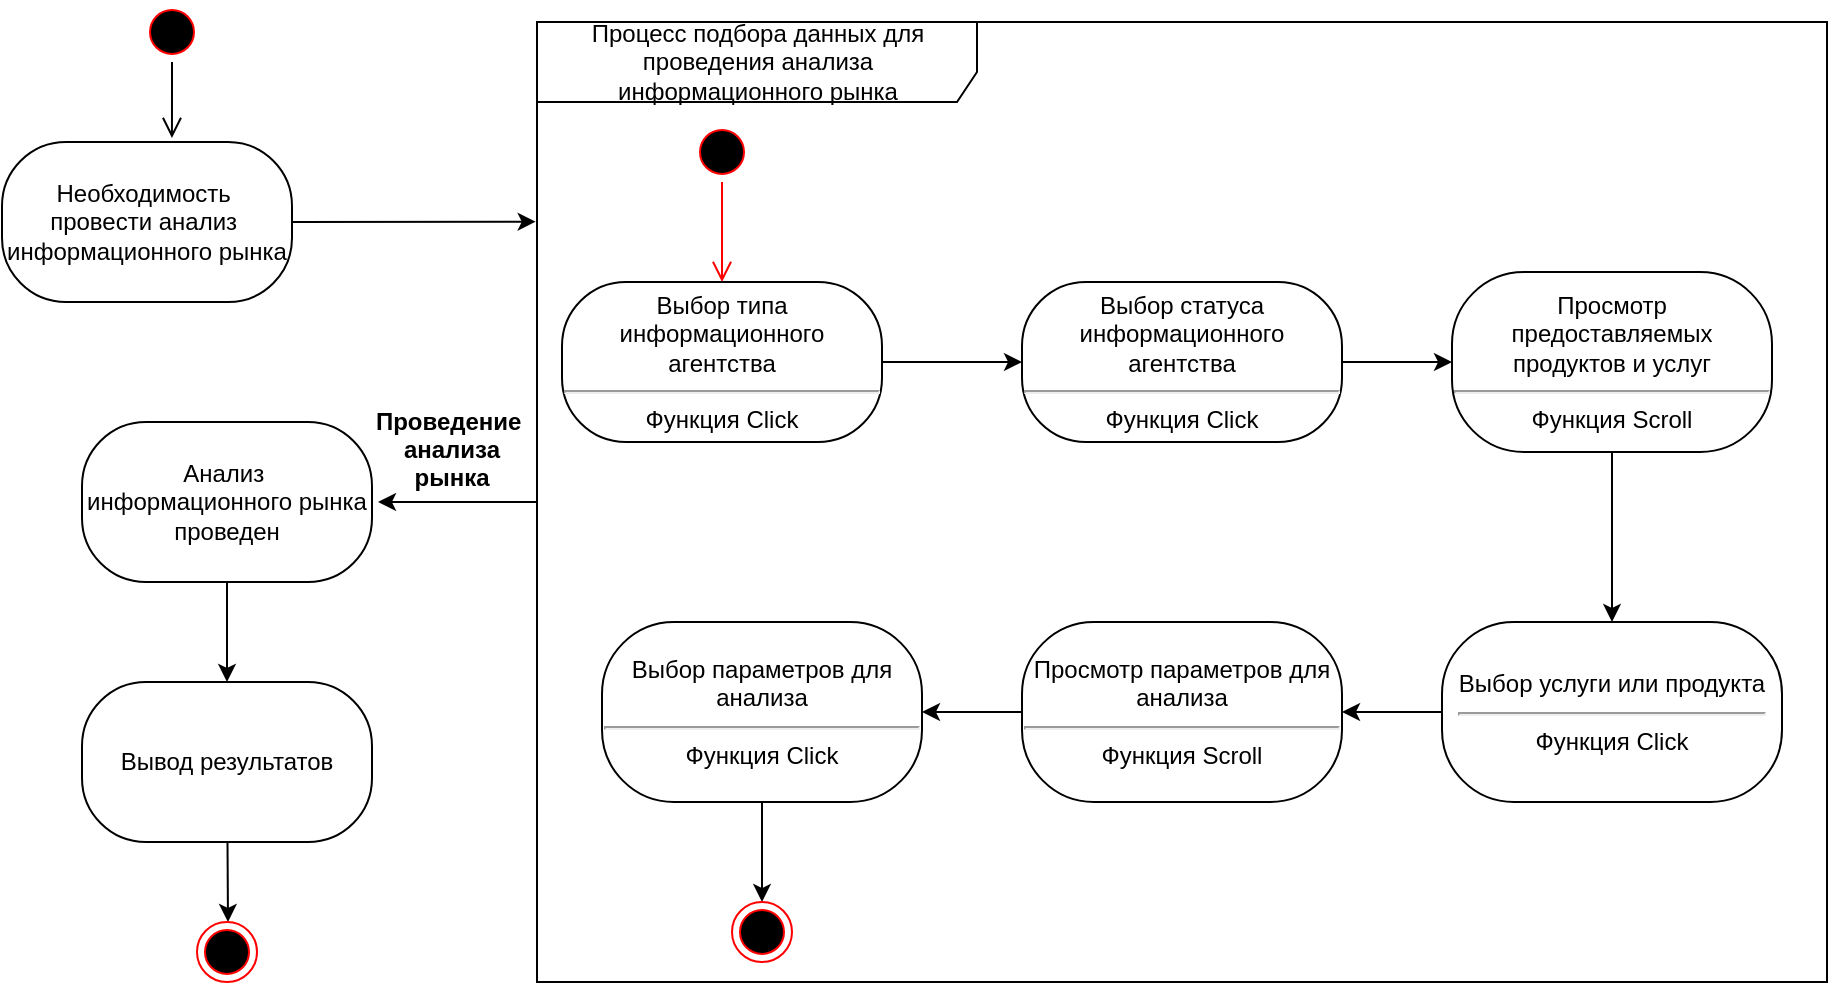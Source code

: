 <mxfile version="12.9.2" type="device"><diagram id="_TOP_9fS6Wq93GZXEWLG" name="Page-1"><mxGraphModel dx="1382" dy="764" grid="1" gridSize="10" guides="1" tooltips="1" connect="1" arrows="1" fold="1" page="1" pageScale="1" pageWidth="827" pageHeight="1169" math="0" shadow="0"><root><mxCell id="0"/><mxCell id="1" parent="0"/><mxCell id="hkrWB8SNJkgZhapfj2Un-1" value="" style="ellipse;html=1;shape=startState;fillColor=#000000;strokeColor=#ff0000;" vertex="1" parent="1"><mxGeometry x="160" y="360" width="30" height="30" as="geometry"/></mxCell><mxCell id="hkrWB8SNJkgZhapfj2Un-2" value="" style="edgeStyle=orthogonalEdgeStyle;html=1;verticalAlign=bottom;endArrow=open;endSize=8;entryX=0.586;entryY=-0.025;entryDx=0;entryDy=0;entryPerimeter=0;" edge="1" source="hkrWB8SNJkgZhapfj2Un-1" parent="1" target="hkrWB8SNJkgZhapfj2Un-9"><mxGeometry relative="1" as="geometry"><mxPoint x="175" y="530" as="targetPoint"/></mxGeometry></mxCell><mxCell id="hkrWB8SNJkgZhapfj2Un-50" value="" style="edgeStyle=none;rounded=0;orthogonalLoop=1;jettySize=auto;html=1;entryX=-0.001;entryY=0.208;entryDx=0;entryDy=0;entryPerimeter=0;" edge="1" parent="1" source="hkrWB8SNJkgZhapfj2Un-9" target="hkrWB8SNJkgZhapfj2Un-11"><mxGeometry relative="1" as="geometry"><mxPoint x="315" y="470" as="targetPoint"/></mxGeometry></mxCell><mxCell id="hkrWB8SNJkgZhapfj2Un-9" value="&lt;span style=&quot;white-space: nowrap&quot;&gt;Необходимость&amp;nbsp;&lt;/span&gt;&lt;br style=&quot;white-space: nowrap&quot;&gt;&lt;span style=&quot;white-space: nowrap&quot;&gt;провести анализ&amp;nbsp;&lt;br&gt;&lt;/span&gt;информационного рынка" style="rounded=1;whiteSpace=wrap;html=1;arcSize=40;" vertex="1" parent="1"><mxGeometry x="90" y="430" width="145" height="80" as="geometry"/></mxCell><mxCell id="hkrWB8SNJkgZhapfj2Un-48" value="" style="edgeStyle=none;rounded=0;orthogonalLoop=1;jettySize=auto;html=1;" edge="1" parent="1" source="hkrWB8SNJkgZhapfj2Un-11"><mxGeometry relative="1" as="geometry"><mxPoint x="278" y="610" as="targetPoint"/><Array as="points"><mxPoint x="340" y="610"/></Array></mxGeometry></mxCell><mxCell id="hkrWB8SNJkgZhapfj2Un-11" value="Процесс подбора данных для проведения анализа информационного рынка" style="shape=umlFrame;whiteSpace=wrap;html=1;fillColor=#ffffff;gradientColor=none;width=220;height=40;" vertex="1" parent="1"><mxGeometry x="357.5" y="370" width="645" height="480" as="geometry"/></mxCell><mxCell id="hkrWB8SNJkgZhapfj2Un-14" value="" style="ellipse;html=1;shape=startState;fillColor=#000000;strokeColor=#ff0000;" vertex="1" parent="1"><mxGeometry x="435" y="420" width="30" height="30" as="geometry"/></mxCell><mxCell id="hkrWB8SNJkgZhapfj2Un-15" value="" style="edgeStyle=orthogonalEdgeStyle;html=1;verticalAlign=bottom;endArrow=open;endSize=8;strokeColor=#ff0000;" edge="1" source="hkrWB8SNJkgZhapfj2Un-14" parent="1" target="hkrWB8SNJkgZhapfj2Un-19"><mxGeometry relative="1" as="geometry"><mxPoint x="414" y="580" as="targetPoint"/></mxGeometry></mxCell><mxCell id="hkrWB8SNJkgZhapfj2Un-33" value="" style="edgeStyle=none;rounded=0;orthogonalLoop=1;jettySize=auto;html=1;" edge="1" parent="1" source="hkrWB8SNJkgZhapfj2Un-19" target="hkrWB8SNJkgZhapfj2Un-26"><mxGeometry relative="1" as="geometry"/></mxCell><mxCell id="hkrWB8SNJkgZhapfj2Un-19" value="Выбор типа&lt;br&gt;информационного агентства&lt;hr&gt;Функция Click" style="rounded=1;whiteSpace=wrap;html=1;arcSize=40;" vertex="1" parent="1"><mxGeometry x="370" y="500" width="160" height="80" as="geometry"/></mxCell><mxCell id="hkrWB8SNJkgZhapfj2Un-23" style="edgeStyle=none;rounded=0;orthogonalLoop=1;jettySize=auto;html=1;exitX=0;exitY=0.5;exitDx=0;exitDy=0;" edge="1" parent="1" source="hkrWB8SNJkgZhapfj2Un-19" target="hkrWB8SNJkgZhapfj2Un-19"><mxGeometry relative="1" as="geometry"/></mxCell><mxCell id="hkrWB8SNJkgZhapfj2Un-32" value="" style="edgeStyle=none;rounded=0;orthogonalLoop=1;jettySize=auto;html=1;" edge="1" parent="1" source="hkrWB8SNJkgZhapfj2Un-26" target="hkrWB8SNJkgZhapfj2Un-28"><mxGeometry relative="1" as="geometry"/></mxCell><mxCell id="hkrWB8SNJkgZhapfj2Un-26" value="Выбор статуса&lt;br&gt;информационного агентства&lt;hr&gt;Функция Click" style="rounded=1;whiteSpace=wrap;html=1;arcSize=40;" vertex="1" parent="1"><mxGeometry x="600" y="500" width="160" height="80" as="geometry"/></mxCell><mxCell id="hkrWB8SNJkgZhapfj2Un-31" value="" style="edgeStyle=none;rounded=0;orthogonalLoop=1;jettySize=auto;html=1;" edge="1" parent="1" source="hkrWB8SNJkgZhapfj2Un-28" target="hkrWB8SNJkgZhapfj2Un-29"><mxGeometry relative="1" as="geometry"/></mxCell><mxCell id="hkrWB8SNJkgZhapfj2Un-28" value="Просмотр предоставляемых продуктов и услуг&lt;hr&gt;Функция Scroll" style="rounded=1;whiteSpace=wrap;html=1;arcSize=40;" vertex="1" parent="1"><mxGeometry x="815" y="495" width="160" height="90" as="geometry"/></mxCell><mxCell id="hkrWB8SNJkgZhapfj2Un-36" value="" style="edgeStyle=none;rounded=0;orthogonalLoop=1;jettySize=auto;html=1;" edge="1" parent="1" source="hkrWB8SNJkgZhapfj2Un-29" target="hkrWB8SNJkgZhapfj2Un-35"><mxGeometry relative="1" as="geometry"/></mxCell><mxCell id="hkrWB8SNJkgZhapfj2Un-29" value="Выбор услуги или продукта&lt;hr&gt;Функция Click" style="rounded=1;whiteSpace=wrap;html=1;arcSize=40;" vertex="1" parent="1"><mxGeometry x="810" y="670" width="170" height="90" as="geometry"/></mxCell><mxCell id="hkrWB8SNJkgZhapfj2Un-42" value="" style="edgeStyle=none;rounded=0;orthogonalLoop=1;jettySize=auto;html=1;" edge="1" parent="1" source="hkrWB8SNJkgZhapfj2Un-34" target="hkrWB8SNJkgZhapfj2Un-38"><mxGeometry relative="1" as="geometry"><mxPoint x="470" y="860" as="targetPoint"/></mxGeometry></mxCell><mxCell id="hkrWB8SNJkgZhapfj2Un-34" value="Выбор параметров для анализа&lt;hr&gt;Функция Click" style="rounded=1;whiteSpace=wrap;html=1;arcSize=40;" vertex="1" parent="1"><mxGeometry x="390" y="670" width="160" height="90" as="geometry"/></mxCell><mxCell id="hkrWB8SNJkgZhapfj2Un-37" value="" style="edgeStyle=none;rounded=0;orthogonalLoop=1;jettySize=auto;html=1;" edge="1" parent="1" source="hkrWB8SNJkgZhapfj2Un-35" target="hkrWB8SNJkgZhapfj2Un-34"><mxGeometry relative="1" as="geometry"/></mxCell><mxCell id="hkrWB8SNJkgZhapfj2Un-35" value="Просмотр параметров для анализа&lt;hr&gt;Функция Scroll" style="rounded=1;whiteSpace=wrap;html=1;arcSize=40;" vertex="1" parent="1"><mxGeometry x="600" y="670" width="160" height="90" as="geometry"/></mxCell><mxCell id="hkrWB8SNJkgZhapfj2Un-38" value="" style="ellipse;html=1;shape=endState;fillColor=#000000;strokeColor=#ff0000;" vertex="1" parent="1"><mxGeometry x="455" y="810" width="30" height="30" as="geometry"/></mxCell><mxCell id="hkrWB8SNJkgZhapfj2Un-44" style="edgeStyle=none;rounded=0;orthogonalLoop=1;jettySize=auto;html=1;exitX=0.5;exitY=1;exitDx=0;exitDy=0;" edge="1" parent="1" source="hkrWB8SNJkgZhapfj2Un-19" target="hkrWB8SNJkgZhapfj2Un-19"><mxGeometry relative="1" as="geometry"/></mxCell><mxCell id="hkrWB8SNJkgZhapfj2Un-53" value="" style="edgeStyle=none;rounded=0;orthogonalLoop=1;jettySize=auto;html=1;" edge="1" parent="1" source="hkrWB8SNJkgZhapfj2Un-51" target="hkrWB8SNJkgZhapfj2Un-52"><mxGeometry relative="1" as="geometry"/></mxCell><mxCell id="hkrWB8SNJkgZhapfj2Un-51" value="&lt;span style=&quot;white-space: nowrap&quot;&gt;Анализ&amp;nbsp;&lt;br&gt;&lt;/span&gt;информационного рынка проведен" style="rounded=1;whiteSpace=wrap;html=1;arcSize=40;" vertex="1" parent="1"><mxGeometry x="130" y="570" width="145" height="80" as="geometry"/></mxCell><mxCell id="hkrWB8SNJkgZhapfj2Un-55" value="" style="edgeStyle=none;rounded=0;orthogonalLoop=1;jettySize=auto;html=1;" edge="1" parent="1" source="hkrWB8SNJkgZhapfj2Un-52"><mxGeometry relative="1" as="geometry"><mxPoint x="203" y="820" as="targetPoint"/></mxGeometry></mxCell><mxCell id="hkrWB8SNJkgZhapfj2Un-52" value="&lt;span style=&quot;white-space: nowrap&quot;&gt;Вывод результатов&lt;/span&gt;" style="rounded=1;whiteSpace=wrap;html=1;arcSize=40;" vertex="1" parent="1"><mxGeometry x="130" y="700" width="145" height="80" as="geometry"/></mxCell><mxCell id="hkrWB8SNJkgZhapfj2Un-56" value="" style="ellipse;html=1;shape=endState;fillColor=#000000;strokeColor=#ff0000;" vertex="1" parent="1"><mxGeometry x="187.5" y="820" width="30" height="30" as="geometry"/></mxCell><mxCell id="hkrWB8SNJkgZhapfj2Un-58" value="Проведение &#10;анализа&#10;рынка" style="text;align=center;fontStyle=1;verticalAlign=middle;spacingLeft=3;spacingRight=3;strokeColor=none;rotatable=0;points=[[0,0.5],[1,0.5]];portConstraint=eastwest;fillColor=#ffffff;gradientColor=none;" vertex="1" parent="1"><mxGeometry x="275" y="570" width="80" height="26" as="geometry"/></mxCell></root></mxGraphModel></diagram></mxfile>